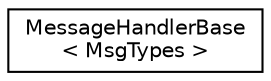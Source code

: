 digraph "Graphical Class Hierarchy"
{
 // LATEX_PDF_SIZE
  edge [fontname="Helvetica",fontsize="10",labelfontname="Helvetica",labelfontsize="10"];
  node [fontname="Helvetica",fontsize="10",shape=record];
  rankdir="LR";
  Node0 [label="MessageHandlerBase\l\< MsgTypes \>",height=0.2,width=0.4,color="black", fillcolor="white", style="filled",URL="$classMessageHandlerBase.html",tooltip="Base class for a message handler. This provides the interface for what is needed for parsing messages..."];
}
